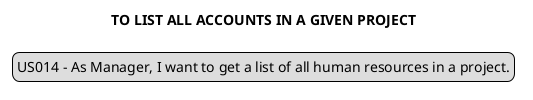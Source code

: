 @startuml

skinparam sequenceMessageAlign center
title TO LIST ALL ACCOUNTS IN A GIVEN PROJECT
legend top
US014 - As Manager, I want to get a list of all human resources in a project.
end legend


@enduml
